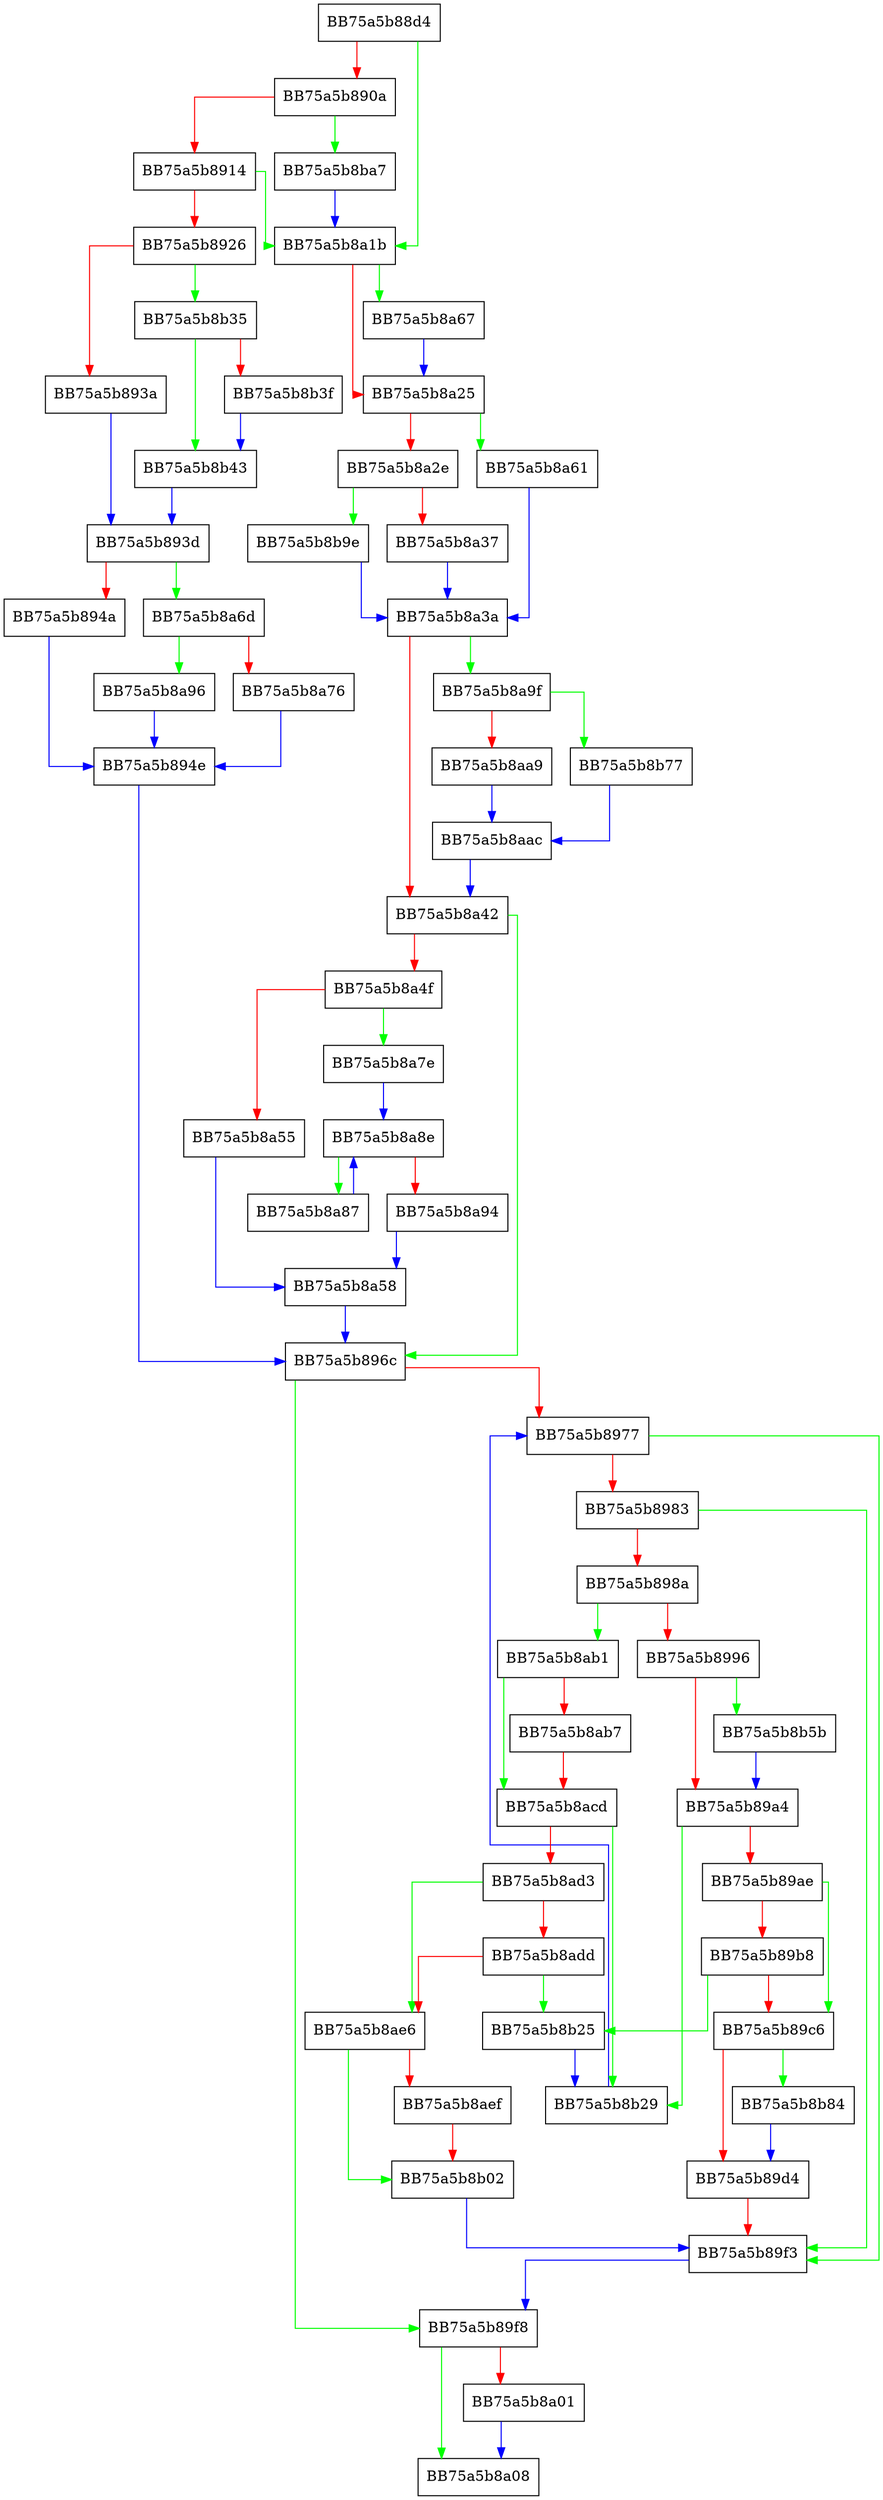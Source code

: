 digraph _Extract {
  node [shape="box"];
  graph [splines=ortho];
  BB75a5b88d4 -> BB75a5b8a1b [color="green"];
  BB75a5b88d4 -> BB75a5b890a [color="red"];
  BB75a5b890a -> BB75a5b8ba7 [color="green"];
  BB75a5b890a -> BB75a5b8914 [color="red"];
  BB75a5b8914 -> BB75a5b8a1b [color="green"];
  BB75a5b8914 -> BB75a5b8926 [color="red"];
  BB75a5b8926 -> BB75a5b8b35 [color="green"];
  BB75a5b8926 -> BB75a5b893a [color="red"];
  BB75a5b893a -> BB75a5b893d [color="blue"];
  BB75a5b893d -> BB75a5b8a6d [color="green"];
  BB75a5b893d -> BB75a5b894a [color="red"];
  BB75a5b894a -> BB75a5b894e [color="blue"];
  BB75a5b894e -> BB75a5b896c [color="blue"];
  BB75a5b896c -> BB75a5b89f8 [color="green"];
  BB75a5b896c -> BB75a5b8977 [color="red"];
  BB75a5b8977 -> BB75a5b89f3 [color="green"];
  BB75a5b8977 -> BB75a5b8983 [color="red"];
  BB75a5b8983 -> BB75a5b89f3 [color="green"];
  BB75a5b8983 -> BB75a5b898a [color="red"];
  BB75a5b898a -> BB75a5b8ab1 [color="green"];
  BB75a5b898a -> BB75a5b8996 [color="red"];
  BB75a5b8996 -> BB75a5b8b5b [color="green"];
  BB75a5b8996 -> BB75a5b89a4 [color="red"];
  BB75a5b89a4 -> BB75a5b8b29 [color="green"];
  BB75a5b89a4 -> BB75a5b89ae [color="red"];
  BB75a5b89ae -> BB75a5b89c6 [color="green"];
  BB75a5b89ae -> BB75a5b89b8 [color="red"];
  BB75a5b89b8 -> BB75a5b8b25 [color="green"];
  BB75a5b89b8 -> BB75a5b89c6 [color="red"];
  BB75a5b89c6 -> BB75a5b8b84 [color="green"];
  BB75a5b89c6 -> BB75a5b89d4 [color="red"];
  BB75a5b89d4 -> BB75a5b89f3 [color="red"];
  BB75a5b89f3 -> BB75a5b89f8 [color="blue"];
  BB75a5b89f8 -> BB75a5b8a08 [color="green"];
  BB75a5b89f8 -> BB75a5b8a01 [color="red"];
  BB75a5b8a01 -> BB75a5b8a08 [color="blue"];
  BB75a5b8a1b -> BB75a5b8a67 [color="green"];
  BB75a5b8a1b -> BB75a5b8a25 [color="red"];
  BB75a5b8a25 -> BB75a5b8a61 [color="green"];
  BB75a5b8a25 -> BB75a5b8a2e [color="red"];
  BB75a5b8a2e -> BB75a5b8b9e [color="green"];
  BB75a5b8a2e -> BB75a5b8a37 [color="red"];
  BB75a5b8a37 -> BB75a5b8a3a [color="blue"];
  BB75a5b8a3a -> BB75a5b8a9f [color="green"];
  BB75a5b8a3a -> BB75a5b8a42 [color="red"];
  BB75a5b8a42 -> BB75a5b896c [color="green"];
  BB75a5b8a42 -> BB75a5b8a4f [color="red"];
  BB75a5b8a4f -> BB75a5b8a7e [color="green"];
  BB75a5b8a4f -> BB75a5b8a55 [color="red"];
  BB75a5b8a55 -> BB75a5b8a58 [color="blue"];
  BB75a5b8a58 -> BB75a5b896c [color="blue"];
  BB75a5b8a61 -> BB75a5b8a3a [color="blue"];
  BB75a5b8a67 -> BB75a5b8a25 [color="blue"];
  BB75a5b8a6d -> BB75a5b8a96 [color="green"];
  BB75a5b8a6d -> BB75a5b8a76 [color="red"];
  BB75a5b8a76 -> BB75a5b894e [color="blue"];
  BB75a5b8a7e -> BB75a5b8a8e [color="blue"];
  BB75a5b8a87 -> BB75a5b8a8e [color="blue"];
  BB75a5b8a8e -> BB75a5b8a87 [color="green"];
  BB75a5b8a8e -> BB75a5b8a94 [color="red"];
  BB75a5b8a94 -> BB75a5b8a58 [color="blue"];
  BB75a5b8a96 -> BB75a5b894e [color="blue"];
  BB75a5b8a9f -> BB75a5b8b77 [color="green"];
  BB75a5b8a9f -> BB75a5b8aa9 [color="red"];
  BB75a5b8aa9 -> BB75a5b8aac [color="blue"];
  BB75a5b8aac -> BB75a5b8a42 [color="blue"];
  BB75a5b8ab1 -> BB75a5b8acd [color="green"];
  BB75a5b8ab1 -> BB75a5b8ab7 [color="red"];
  BB75a5b8ab7 -> BB75a5b8acd [color="red"];
  BB75a5b8acd -> BB75a5b8b29 [color="green"];
  BB75a5b8acd -> BB75a5b8ad3 [color="red"];
  BB75a5b8ad3 -> BB75a5b8ae6 [color="green"];
  BB75a5b8ad3 -> BB75a5b8add [color="red"];
  BB75a5b8add -> BB75a5b8b25 [color="green"];
  BB75a5b8add -> BB75a5b8ae6 [color="red"];
  BB75a5b8ae6 -> BB75a5b8b02 [color="green"];
  BB75a5b8ae6 -> BB75a5b8aef [color="red"];
  BB75a5b8aef -> BB75a5b8b02 [color="red"];
  BB75a5b8b02 -> BB75a5b89f3 [color="blue"];
  BB75a5b8b25 -> BB75a5b8b29 [color="blue"];
  BB75a5b8b29 -> BB75a5b8977 [color="blue"];
  BB75a5b8b35 -> BB75a5b8b43 [color="green"];
  BB75a5b8b35 -> BB75a5b8b3f [color="red"];
  BB75a5b8b3f -> BB75a5b8b43 [color="blue"];
  BB75a5b8b43 -> BB75a5b893d [color="blue"];
  BB75a5b8b5b -> BB75a5b89a4 [color="blue"];
  BB75a5b8b77 -> BB75a5b8aac [color="blue"];
  BB75a5b8b84 -> BB75a5b89d4 [color="blue"];
  BB75a5b8b9e -> BB75a5b8a3a [color="blue"];
  BB75a5b8ba7 -> BB75a5b8a1b [color="blue"];
}
